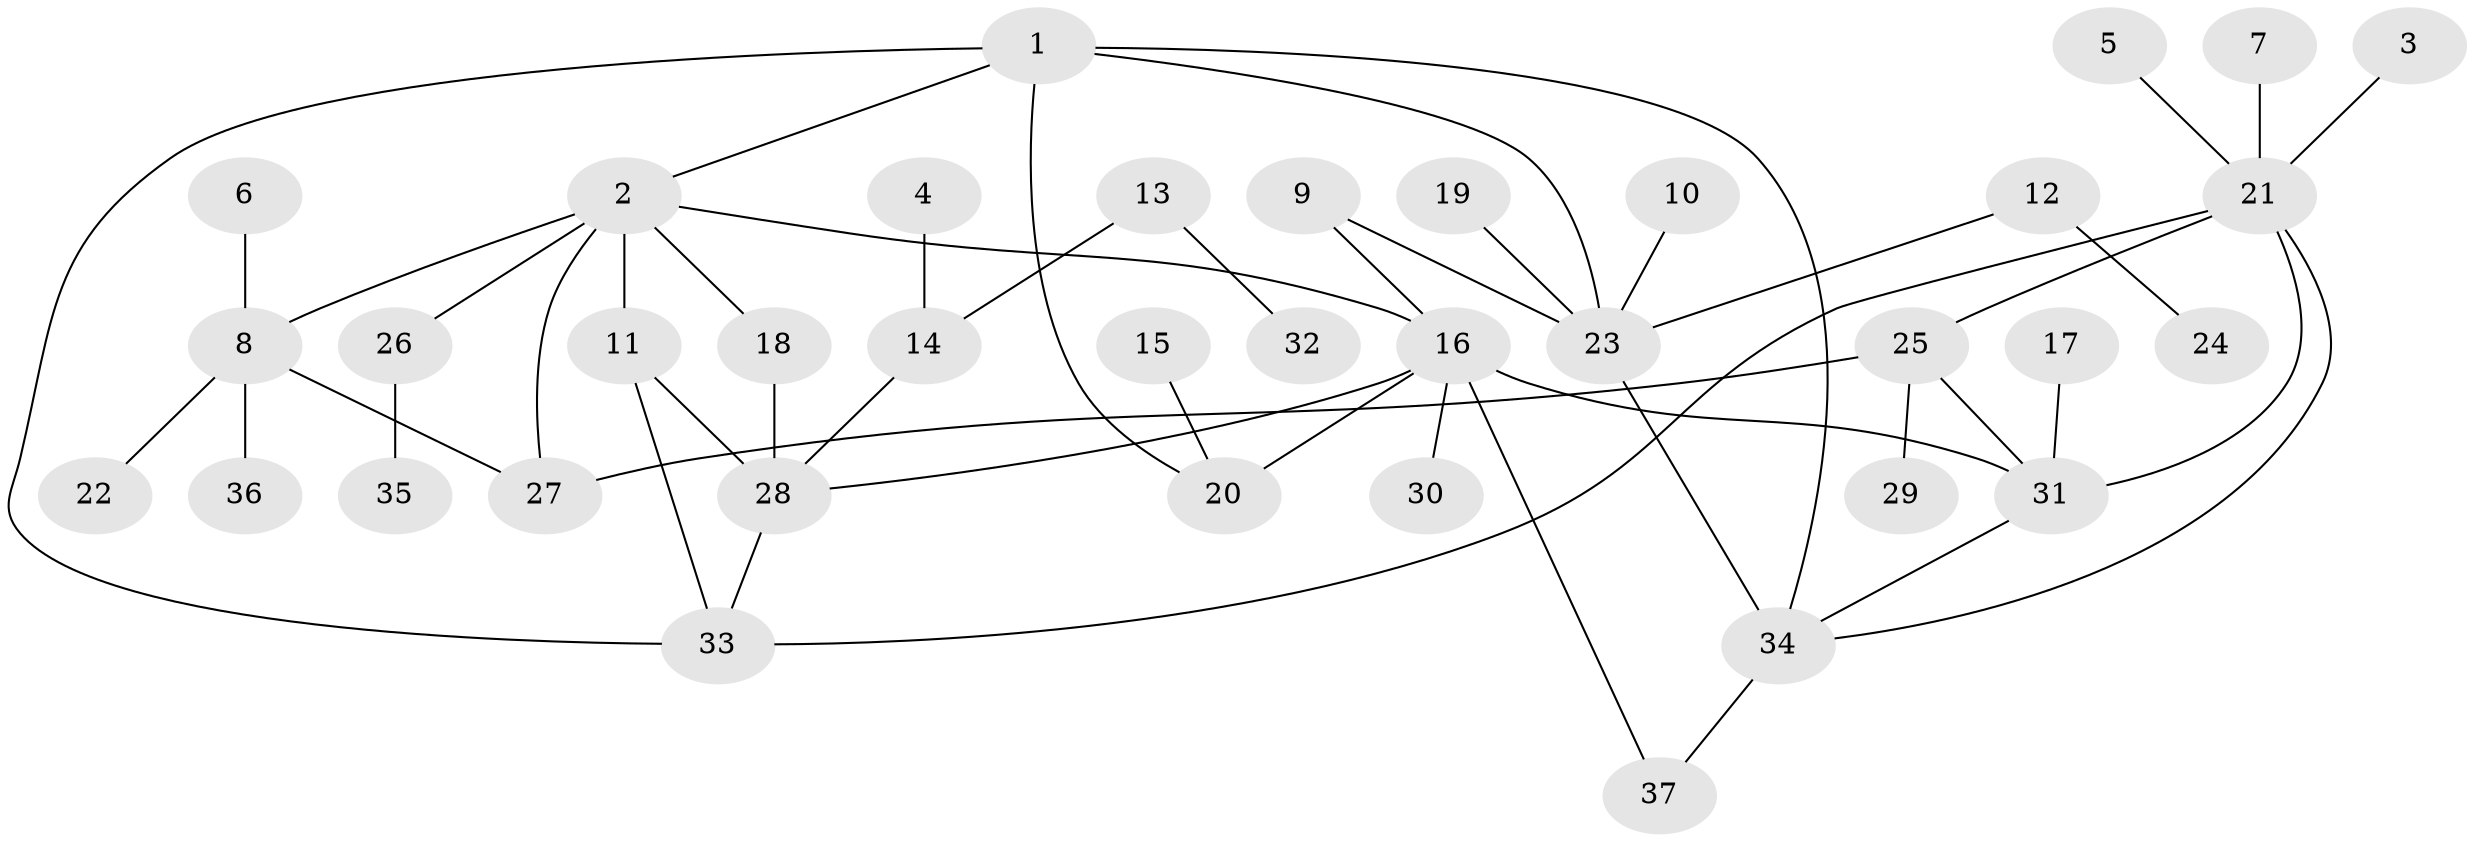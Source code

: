 // original degree distribution, {4: 0.04054054054054054, 7: 0.04054054054054054, 8: 0.02702702702702703, 5: 0.05405405405405406, 6: 0.02702702702702703, 9: 0.013513513513513514, 2: 0.21621621621621623, 10: 0.013513513513513514, 1: 0.5540540540540541, 3: 0.013513513513513514}
// Generated by graph-tools (version 1.1) at 2025/02/03/09/25 03:02:47]
// undirected, 37 vertices, 50 edges
graph export_dot {
graph [start="1"]
  node [color=gray90,style=filled];
  1;
  2;
  3;
  4;
  5;
  6;
  7;
  8;
  9;
  10;
  11;
  12;
  13;
  14;
  15;
  16;
  17;
  18;
  19;
  20;
  21;
  22;
  23;
  24;
  25;
  26;
  27;
  28;
  29;
  30;
  31;
  32;
  33;
  34;
  35;
  36;
  37;
  1 -- 2 [weight=1.0];
  1 -- 20 [weight=1.0];
  1 -- 23 [weight=1.0];
  1 -- 33 [weight=1.0];
  1 -- 34 [weight=1.0];
  2 -- 8 [weight=1.0];
  2 -- 11 [weight=1.0];
  2 -- 16 [weight=1.0];
  2 -- 18 [weight=1.0];
  2 -- 26 [weight=1.0];
  2 -- 27 [weight=1.0];
  3 -- 21 [weight=1.0];
  4 -- 14 [weight=1.0];
  5 -- 21 [weight=1.0];
  6 -- 8 [weight=1.0];
  7 -- 21 [weight=1.0];
  8 -- 22 [weight=1.0];
  8 -- 27 [weight=1.0];
  8 -- 36 [weight=1.0];
  9 -- 16 [weight=1.0];
  9 -- 23 [weight=1.0];
  10 -- 23 [weight=1.0];
  11 -- 28 [weight=1.0];
  11 -- 33 [weight=1.0];
  12 -- 23 [weight=1.0];
  12 -- 24 [weight=1.0];
  13 -- 14 [weight=1.0];
  13 -- 32 [weight=1.0];
  14 -- 28 [weight=1.0];
  15 -- 20 [weight=1.0];
  16 -- 20 [weight=2.0];
  16 -- 28 [weight=1.0];
  16 -- 30 [weight=1.0];
  16 -- 31 [weight=1.0];
  16 -- 37 [weight=1.0];
  17 -- 31 [weight=1.0];
  18 -- 28 [weight=1.0];
  19 -- 23 [weight=1.0];
  21 -- 25 [weight=1.0];
  21 -- 31 [weight=1.0];
  21 -- 33 [weight=1.0];
  21 -- 34 [weight=1.0];
  23 -- 34 [weight=1.0];
  25 -- 27 [weight=1.0];
  25 -- 29 [weight=1.0];
  25 -- 31 [weight=1.0];
  26 -- 35 [weight=1.0];
  28 -- 33 [weight=1.0];
  31 -- 34 [weight=1.0];
  34 -- 37 [weight=1.0];
}
